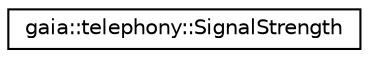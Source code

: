 digraph G
{
  edge [fontname="Helvetica",fontsize="10",labelfontname="Helvetica",labelfontsize="10"];
  node [fontname="Helvetica",fontsize="10",shape=record];
  rankdir=LR;
  Node1 [label="gaia::telephony::SignalStrength",height=0.2,width=0.4,color="black", fillcolor="white", style="filled",URL="$da/d68/classgaia_1_1telephony_1_1_signal_strength.html",tooltip="Contains phone signal strength related information."];
}
